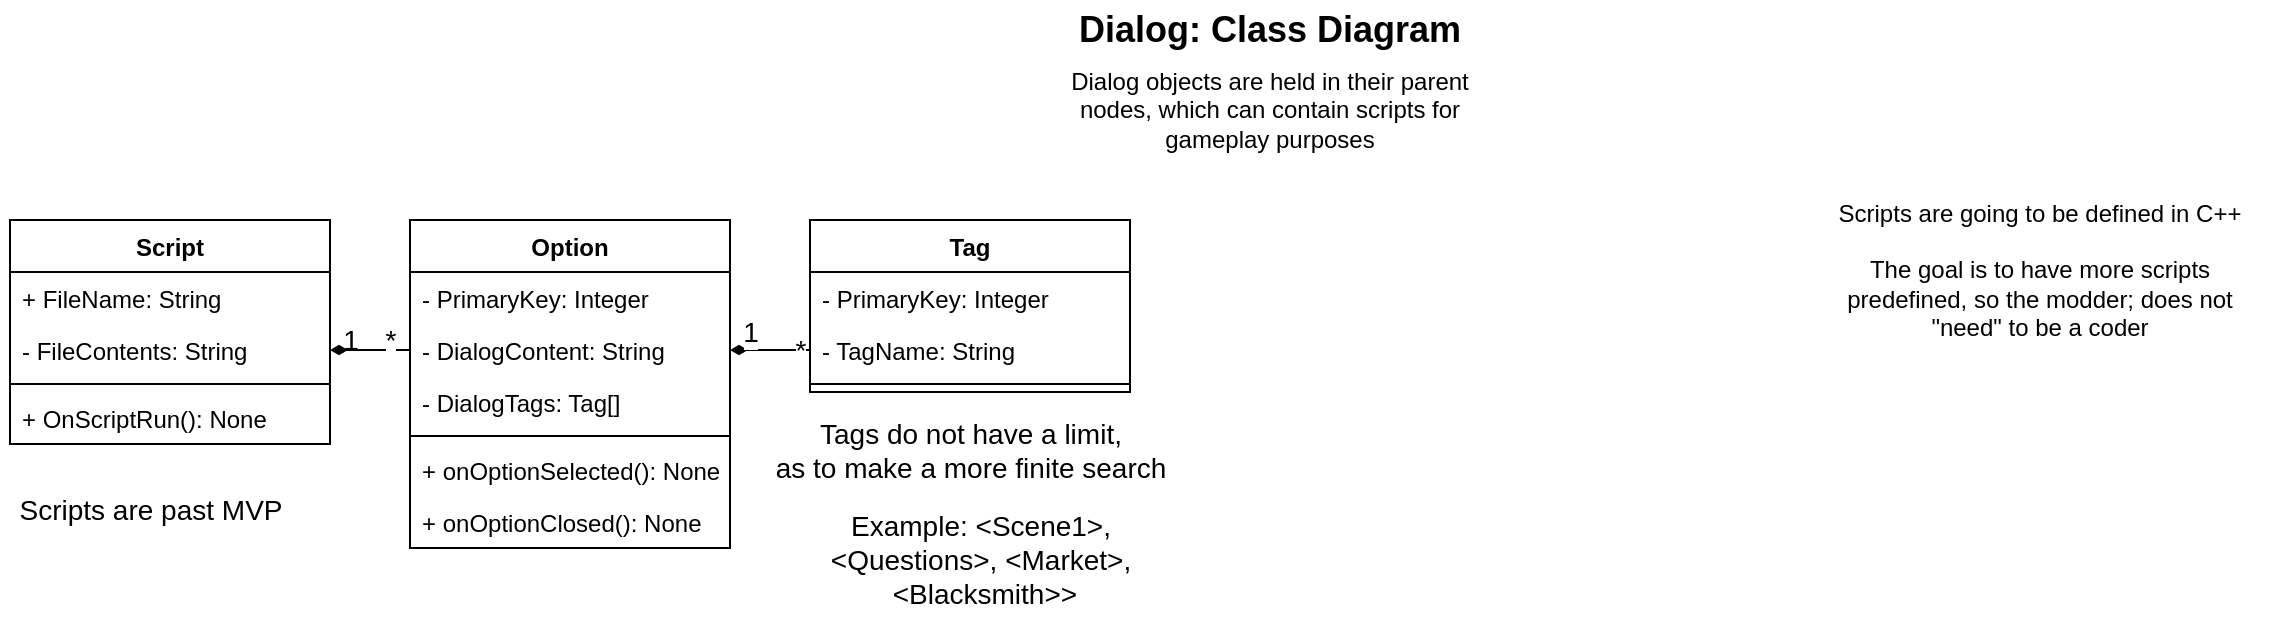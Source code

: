 <mxfile version="20.8.16" type="device"><diagram name="Page-1" id="VnCORMA4FAMOuK1dhNJO"><mxGraphModel dx="1541" dy="1434" grid="1" gridSize="10" guides="1" tooltips="1" connect="1" arrows="1" fold="1" page="1" pageScale="1" pageWidth="850" pageHeight="1100" math="0" shadow="0"><root><mxCell id="0"/><mxCell id="1" parent="0"/><mxCell id="5Jn1qC2J-1xjT0uS7CbW-5" value="Script" style="swimlane;fontStyle=1;align=center;verticalAlign=top;childLayout=stackLayout;horizontal=1;startSize=26;horizontalStack=0;resizeParent=1;resizeParentMax=0;resizeLast=0;collapsible=1;marginBottom=0;" vertex="1" parent="1"><mxGeometry x="-40" y="90" width="160" height="112" as="geometry"/></mxCell><mxCell id="5Jn1qC2J-1xjT0uS7CbW-6" value="+ FileName: String" style="text;strokeColor=none;fillColor=none;align=left;verticalAlign=top;spacingLeft=4;spacingRight=4;overflow=hidden;rotatable=0;points=[[0,0.5],[1,0.5]];portConstraint=eastwest;" vertex="1" parent="5Jn1qC2J-1xjT0uS7CbW-5"><mxGeometry y="26" width="160" height="26" as="geometry"/></mxCell><mxCell id="5Jn1qC2J-1xjT0uS7CbW-16" value="- FileContents: String" style="text;strokeColor=none;fillColor=none;align=left;verticalAlign=top;spacingLeft=4;spacingRight=4;overflow=hidden;rotatable=0;points=[[0,0.5],[1,0.5]];portConstraint=eastwest;" vertex="1" parent="5Jn1qC2J-1xjT0uS7CbW-5"><mxGeometry y="52" width="160" height="26" as="geometry"/></mxCell><mxCell id="5Jn1qC2J-1xjT0uS7CbW-7" value="" style="line;strokeWidth=1;fillColor=none;align=left;verticalAlign=middle;spacingTop=-1;spacingLeft=3;spacingRight=3;rotatable=0;labelPosition=right;points=[];portConstraint=eastwest;strokeColor=inherit;" vertex="1" parent="5Jn1qC2J-1xjT0uS7CbW-5"><mxGeometry y="78" width="160" height="8" as="geometry"/></mxCell><mxCell id="5Jn1qC2J-1xjT0uS7CbW-8" value="+ OnScriptRun(): None" style="text;strokeColor=none;fillColor=none;align=left;verticalAlign=top;spacingLeft=4;spacingRight=4;overflow=hidden;rotatable=0;points=[[0,0.5],[1,0.5]];portConstraint=eastwest;" vertex="1" parent="5Jn1qC2J-1xjT0uS7CbW-5"><mxGeometry y="86" width="160" height="26" as="geometry"/></mxCell><mxCell id="5Jn1qC2J-1xjT0uS7CbW-9" value="Option" style="swimlane;fontStyle=1;align=center;verticalAlign=top;childLayout=stackLayout;horizontal=1;startSize=26;horizontalStack=0;resizeParent=1;resizeParentMax=0;resizeLast=0;collapsible=1;marginBottom=0;" vertex="1" parent="1"><mxGeometry x="160" y="90" width="160" height="164" as="geometry"/></mxCell><mxCell id="5Jn1qC2J-1xjT0uS7CbW-13" value="- PrimaryKey: Integer" style="text;strokeColor=none;fillColor=none;align=left;verticalAlign=top;spacingLeft=4;spacingRight=4;overflow=hidden;rotatable=0;points=[[0,0.5],[1,0.5]];portConstraint=eastwest;" vertex="1" parent="5Jn1qC2J-1xjT0uS7CbW-9"><mxGeometry y="26" width="160" height="26" as="geometry"/></mxCell><mxCell id="5Jn1qC2J-1xjT0uS7CbW-10" value="- DialogContent: String&#xA;" style="text;strokeColor=none;fillColor=none;align=left;verticalAlign=top;spacingLeft=4;spacingRight=4;overflow=hidden;rotatable=0;points=[[0,0.5],[1,0.5]];portConstraint=eastwest;" vertex="1" parent="5Jn1qC2J-1xjT0uS7CbW-9"><mxGeometry y="52" width="160" height="26" as="geometry"/></mxCell><mxCell id="5Jn1qC2J-1xjT0uS7CbW-18" value="- DialogTags: Tag[]&#xA;" style="text;strokeColor=none;fillColor=none;align=left;verticalAlign=top;spacingLeft=4;spacingRight=4;overflow=hidden;rotatable=0;points=[[0,0.5],[1,0.5]];portConstraint=eastwest;" vertex="1" parent="5Jn1qC2J-1xjT0uS7CbW-9"><mxGeometry y="78" width="160" height="26" as="geometry"/></mxCell><mxCell id="5Jn1qC2J-1xjT0uS7CbW-11" value="" style="line;strokeWidth=1;fillColor=none;align=left;verticalAlign=middle;spacingTop=-1;spacingLeft=3;spacingRight=3;rotatable=0;labelPosition=right;points=[];portConstraint=eastwest;strokeColor=inherit;" vertex="1" parent="5Jn1qC2J-1xjT0uS7CbW-9"><mxGeometry y="104" width="160" height="8" as="geometry"/></mxCell><mxCell id="5Jn1qC2J-1xjT0uS7CbW-12" value="+ onOptionSelected(): None" style="text;strokeColor=none;fillColor=none;align=left;verticalAlign=top;spacingLeft=4;spacingRight=4;overflow=hidden;rotatable=0;points=[[0,0.5],[1,0.5]];portConstraint=eastwest;" vertex="1" parent="5Jn1qC2J-1xjT0uS7CbW-9"><mxGeometry y="112" width="160" height="26" as="geometry"/></mxCell><mxCell id="5Jn1qC2J-1xjT0uS7CbW-17" value="+ onOptionClosed(): None" style="text;strokeColor=none;fillColor=none;align=left;verticalAlign=top;spacingLeft=4;spacingRight=4;overflow=hidden;rotatable=0;points=[[0,0.5],[1,0.5]];portConstraint=eastwest;" vertex="1" parent="5Jn1qC2J-1xjT0uS7CbW-9"><mxGeometry y="138" width="160" height="26" as="geometry"/></mxCell><mxCell id="5Jn1qC2J-1xjT0uS7CbW-19" value="&lt;font style=&quot;font-size: 18px;&quot;&gt;&lt;b&gt;Dialog: Class Diagram&lt;/b&gt;&lt;/font&gt;" style="text;html=1;strokeColor=none;fillColor=none;align=center;verticalAlign=middle;whiteSpace=wrap;rounded=0;" vertex="1" parent="1"><mxGeometry x="475" y="-20" width="230" height="30" as="geometry"/></mxCell><mxCell id="5Jn1qC2J-1xjT0uS7CbW-20" value="Dialog objects are held in their parent nodes, which can contain scripts for gameplay purposes " style="text;html=1;strokeColor=none;fillColor=none;align=center;verticalAlign=middle;whiteSpace=wrap;rounded=0;fontStyle=0" vertex="1" parent="1"><mxGeometry x="475" y="20" width="230" height="30" as="geometry"/></mxCell><mxCell id="5Jn1qC2J-1xjT0uS7CbW-25" value="&lt;div&gt;Scripts are going to be defined in C++&lt;/div&gt;&lt;div&gt;&lt;br&gt;&lt;/div&gt;&lt;div&gt;The goal is to have more scripts predefined, so the modder; does not &quot;need&quot; to be a coder&lt;br&gt;&lt;/div&gt;" style="text;html=1;strokeColor=none;fillColor=none;align=center;verticalAlign=middle;whiteSpace=wrap;rounded=0;fontStyle=0" vertex="1" parent="1"><mxGeometry x="860" y="100" width="230" height="30" as="geometry"/></mxCell><mxCell id="5Jn1qC2J-1xjT0uS7CbW-32" value="&lt;div&gt;Tags do not have a limit,&lt;/div&gt;&lt;div&gt;as to make a more finite search&lt;br&gt;&lt;/div&gt;" style="text;html=1;align=center;verticalAlign=middle;resizable=0;points=[];autosize=1;strokeColor=none;fillColor=none;fontSize=14;" vertex="1" parent="1"><mxGeometry x="330" y="180" width="220" height="50" as="geometry"/></mxCell><mxCell id="5Jn1qC2J-1xjT0uS7CbW-33" value="Tag" style="swimlane;fontStyle=1;align=center;verticalAlign=top;childLayout=stackLayout;horizontal=1;startSize=26;horizontalStack=0;resizeParent=1;resizeParentMax=0;resizeLast=0;collapsible=1;marginBottom=0;" vertex="1" parent="1"><mxGeometry x="360" y="90" width="160" height="86" as="geometry"/></mxCell><mxCell id="5Jn1qC2J-1xjT0uS7CbW-34" value="- PrimaryKey: Integer" style="text;strokeColor=none;fillColor=none;align=left;verticalAlign=top;spacingLeft=4;spacingRight=4;overflow=hidden;rotatable=0;points=[[0,0.5],[1,0.5]];portConstraint=eastwest;" vertex="1" parent="5Jn1qC2J-1xjT0uS7CbW-33"><mxGeometry y="26" width="160" height="26" as="geometry"/></mxCell><mxCell id="5Jn1qC2J-1xjT0uS7CbW-35" value="- TagName: String&#xA;" style="text;strokeColor=none;fillColor=none;align=left;verticalAlign=top;spacingLeft=4;spacingRight=4;overflow=hidden;rotatable=0;points=[[0,0.5],[1,0.5]];portConstraint=eastwest;" vertex="1" parent="5Jn1qC2J-1xjT0uS7CbW-33"><mxGeometry y="52" width="160" height="26" as="geometry"/></mxCell><mxCell id="5Jn1qC2J-1xjT0uS7CbW-37" value="" style="line;strokeWidth=1;fillColor=none;align=left;verticalAlign=middle;spacingTop=-1;spacingLeft=3;spacingRight=3;rotatable=0;labelPosition=right;points=[];portConstraint=eastwest;strokeColor=inherit;" vertex="1" parent="5Jn1qC2J-1xjT0uS7CbW-33"><mxGeometry y="78" width="160" height="8" as="geometry"/></mxCell><mxCell id="5Jn1qC2J-1xjT0uS7CbW-40" value="&lt;div&gt;Example: &amp;lt;Scene1&amp;gt;, &lt;br&gt;&lt;/div&gt;&lt;div&gt;&amp;lt;Questions&amp;gt;, &amp;lt;Market&amp;gt;,&lt;/div&gt;&lt;div&gt;&amp;nbsp;&amp;lt;Blacksmith&amp;gt;&amp;gt;&lt;/div&gt;" style="text;html=1;align=center;verticalAlign=middle;resizable=0;points=[];autosize=1;strokeColor=none;fillColor=none;fontSize=14;" vertex="1" parent="1"><mxGeometry x="360" y="230" width="170" height="60" as="geometry"/></mxCell><mxCell id="5Jn1qC2J-1xjT0uS7CbW-43" style="edgeStyle=orthogonalEdgeStyle;rounded=0;orthogonalLoop=1;jettySize=auto;html=1;exitX=1;exitY=0.5;exitDx=0;exitDy=0;entryX=0;entryY=0.5;entryDx=0;entryDy=0;fontSize=14;endArrow=none;endFill=0;startArrow=diamondThin;startFill=1;" edge="1" parent="1" source="5Jn1qC2J-1xjT0uS7CbW-10" target="5Jn1qC2J-1xjT0uS7CbW-35"><mxGeometry relative="1" as="geometry"/></mxCell><mxCell id="5Jn1qC2J-1xjT0uS7CbW-44" value="*" style="edgeLabel;html=1;align=center;verticalAlign=middle;resizable=0;points=[];fontSize=14;" vertex="1" connectable="0" parent="5Jn1qC2J-1xjT0uS7CbW-43"><mxGeometry x="0.733" relative="1" as="geometry"><mxPoint as="offset"/></mxGeometry></mxCell><mxCell id="5Jn1qC2J-1xjT0uS7CbW-45" value="1" style="edgeLabel;html=1;align=center;verticalAlign=middle;resizable=0;points=[];fontSize=14;" vertex="1" connectable="0" parent="5Jn1qC2J-1xjT0uS7CbW-43"><mxGeometry x="-0.3" relative="1" as="geometry"><mxPoint x="-204" y="-5" as="offset"/></mxGeometry></mxCell><mxCell id="5Jn1qC2J-1xjT0uS7CbW-47" style="edgeStyle=orthogonalEdgeStyle;rounded=0;orthogonalLoop=1;jettySize=auto;html=1;entryX=0;entryY=0.5;entryDx=0;entryDy=0;fontSize=14;startArrow=diamondThin;startFill=1;endArrow=none;endFill=0;" edge="1" parent="1" source="5Jn1qC2J-1xjT0uS7CbW-16" target="5Jn1qC2J-1xjT0uS7CbW-10"><mxGeometry relative="1" as="geometry"/></mxCell><mxCell id="5Jn1qC2J-1xjT0uS7CbW-48" value="Scripts are past MVP" style="text;html=1;align=center;verticalAlign=middle;resizable=0;points=[];autosize=1;strokeColor=none;fillColor=none;fontSize=14;" vertex="1" parent="1"><mxGeometry x="-45" y="220" width="150" height="30" as="geometry"/></mxCell><mxCell id="5Jn1qC2J-1xjT0uS7CbW-49" value="1" style="edgeLabel;html=1;align=center;verticalAlign=middle;resizable=0;points=[];fontSize=14;" vertex="1" connectable="0" parent="1"><mxGeometry x="330" y="146" as="geometry"/></mxCell><mxCell id="5Jn1qC2J-1xjT0uS7CbW-50" value="*" style="edgeLabel;html=1;align=center;verticalAlign=middle;resizable=0;points=[];fontSize=14;" vertex="1" connectable="0" parent="1"><mxGeometry x="149.997" y="150" as="geometry"/></mxCell></root></mxGraphModel></diagram></mxfile>